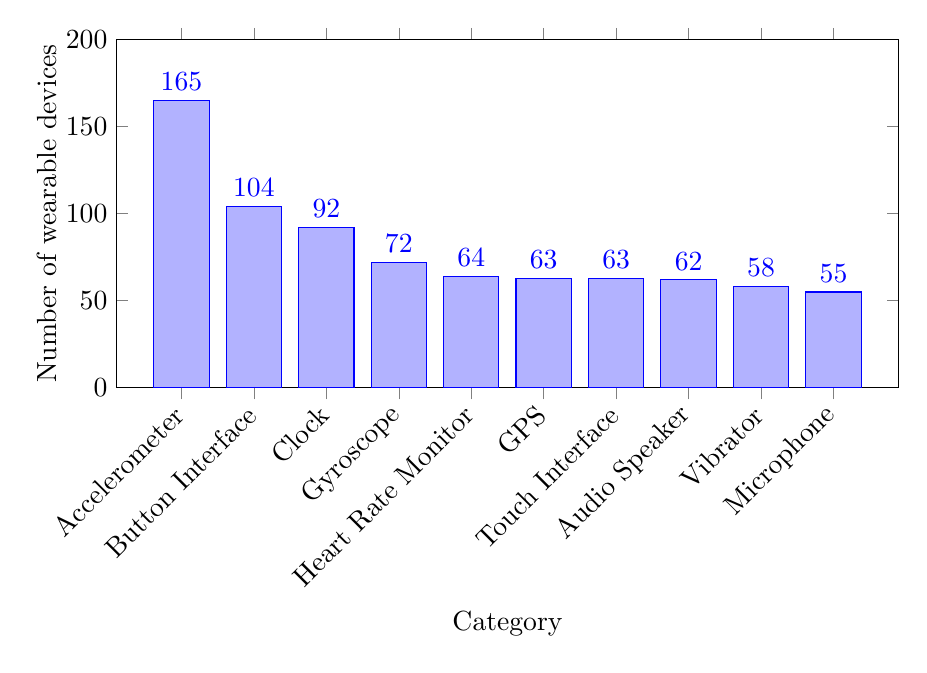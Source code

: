 \begin{tikzpicture}
\begin{axis}[
    height=6cm,
    width=0.95\textwidth,
    xlabel={Category},
    xticklabel style={rotate=45, anchor=east, yshift=-0.5ex},
    ylabel={Number of wearable devices},
    yticklabel style={align=right,inner sep=0pt,xshift=-0.3em},
    nodes near coords align={vertical},
    nodes near coords,
    xtick=data,
    symbolic x coords={Accelerometer,Button Interface,Clock,Gyroscope,Heart Rate Monitor,GPS,Touch Interface,Audio Speaker,Vibrator,Microphone},
    ybar,
    ymax=200,
    ymin=0,
    bar width=20pt,
    ]
    \addplot coordinates {(Accelerometer,165) (Button Interface,104) (Clock,92) (Gyroscope,72) (Heart Rate Monitor,64) (GPS,63) (Touch Interface,63) (Audio Speaker,62) (Vibrator,58) (Microphone,55)};
\end{axis}
  

\end{tikzpicture}